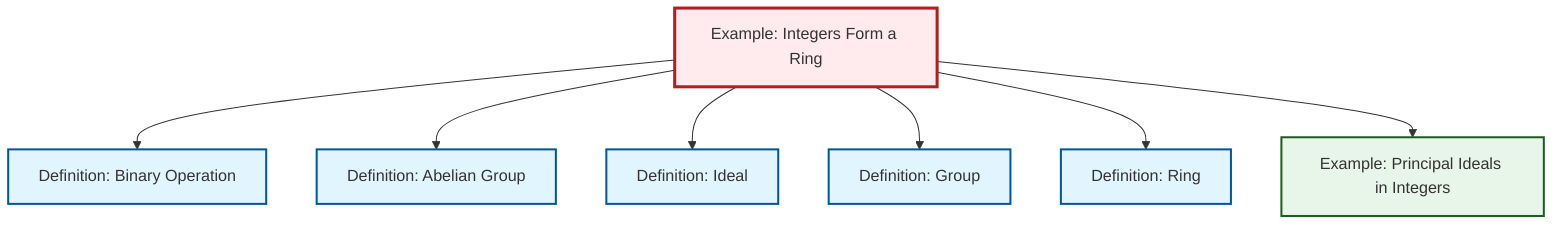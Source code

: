graph TD
    classDef definition fill:#e1f5fe,stroke:#01579b,stroke-width:2px
    classDef theorem fill:#f3e5f5,stroke:#4a148c,stroke-width:2px
    classDef axiom fill:#fff3e0,stroke:#e65100,stroke-width:2px
    classDef example fill:#e8f5e9,stroke:#1b5e20,stroke-width:2px
    classDef current fill:#ffebee,stroke:#b71c1c,stroke-width:3px
    def-ideal["Definition: Ideal"]:::definition
    def-abelian-group["Definition: Abelian Group"]:::definition
    def-ring["Definition: Ring"]:::definition
    ex-principal-ideal["Example: Principal Ideals in Integers"]:::example
    ex-integers-ring["Example: Integers Form a Ring"]:::example
    def-group["Definition: Group"]:::definition
    def-binary-operation["Definition: Binary Operation"]:::definition
    ex-integers-ring --> def-binary-operation
    ex-integers-ring --> def-abelian-group
    ex-integers-ring --> def-ideal
    ex-integers-ring --> def-group
    ex-integers-ring --> def-ring
    ex-integers-ring --> ex-principal-ideal
    class ex-integers-ring current